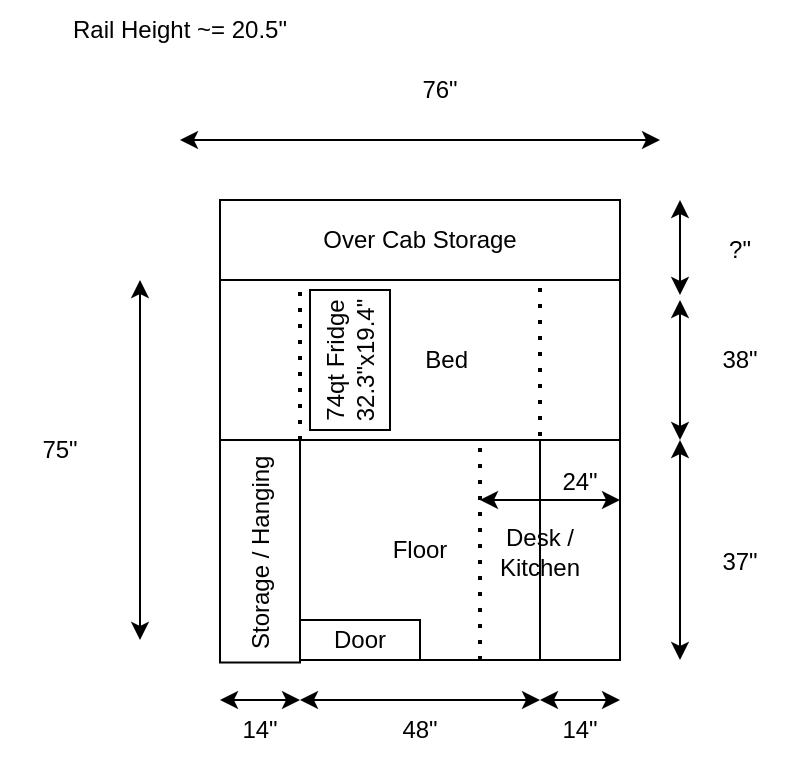 <mxfile version="24.7.17">
  <diagram name="Page-1" id="i5L14PQ4Lg5bCaqvjvrn">
    <mxGraphModel dx="819" dy="547" grid="1" gridSize="10" guides="1" tooltips="1" connect="1" arrows="1" fold="1" page="1" pageScale="1" pageWidth="850" pageHeight="1100" math="0" shadow="0">
      <root>
        <mxCell id="0" />
        <mxCell id="1" parent="0" />
        <mxCell id="RIEc3XqDvMyCX0XBeEIv-1" value="Floor" style="rounded=0;whiteSpace=wrap;html=1;" parent="1" vertex="1">
          <mxGeometry x="310" y="330" width="120" height="110" as="geometry" />
        </mxCell>
        <mxCell id="RIEc3XqDvMyCX0XBeEIv-2" value="" style="rounded=0;whiteSpace=wrap;html=1;" parent="1" vertex="1">
          <mxGeometry x="430" y="330" width="40" height="110" as="geometry" />
        </mxCell>
        <mxCell id="RIEc3XqDvMyCX0XBeEIv-3" value="Storage / Hanging" style="rounded=0;whiteSpace=wrap;html=1;rotation=-90;" parent="1" vertex="1">
          <mxGeometry x="234.38" y="365.63" width="111.25" height="40" as="geometry" />
        </mxCell>
        <mxCell id="RIEc3XqDvMyCX0XBeEIv-5" value="&amp;nbsp; &amp;nbsp; &amp;nbsp; &amp;nbsp; &amp;nbsp; &amp;nbsp; &amp;nbsp; &amp;nbsp; &amp;nbsp;Bed&amp;nbsp; &amp;nbsp; &amp;nbsp; &amp;nbsp; &amp;nbsp;" style="rounded=0;whiteSpace=wrap;html=1;" parent="1" vertex="1">
          <mxGeometry x="270" y="250" width="200" height="80" as="geometry" />
        </mxCell>
        <mxCell id="RIEc3XqDvMyCX0XBeEIv-6" value="" style="endArrow=classic;startArrow=classic;html=1;rounded=0;" parent="1" edge="1">
          <mxGeometry width="50" height="50" relative="1" as="geometry">
            <mxPoint x="500" y="260" as="sourcePoint" />
            <mxPoint x="500" y="330" as="targetPoint" />
          </mxGeometry>
        </mxCell>
        <mxCell id="RIEc3XqDvMyCX0XBeEIv-7" value="76&quot;" style="text;html=1;align=center;verticalAlign=middle;whiteSpace=wrap;rounded=0;" parent="1" vertex="1">
          <mxGeometry x="350" y="140" width="60" height="30" as="geometry" />
        </mxCell>
        <mxCell id="RIEc3XqDvMyCX0XBeEIv-8" value="38&quot;" style="text;html=1;align=center;verticalAlign=middle;whiteSpace=wrap;rounded=0;" parent="1" vertex="1">
          <mxGeometry x="500" y="275" width="60" height="30" as="geometry" />
        </mxCell>
        <mxCell id="RIEc3XqDvMyCX0XBeEIv-9" value="" style="endArrow=classic;startArrow=classic;html=1;rounded=0;" parent="1" edge="1">
          <mxGeometry width="50" height="50" relative="1" as="geometry">
            <mxPoint x="250" y="180" as="sourcePoint" />
            <mxPoint x="490" y="180" as="targetPoint" />
          </mxGeometry>
        </mxCell>
        <mxCell id="RIEc3XqDvMyCX0XBeEIv-10" value="" style="endArrow=classic;startArrow=classic;html=1;rounded=0;" parent="1" edge="1">
          <mxGeometry width="50" height="50" relative="1" as="geometry">
            <mxPoint x="310" y="460" as="sourcePoint" />
            <mxPoint x="430" y="460" as="targetPoint" />
          </mxGeometry>
        </mxCell>
        <mxCell id="RIEc3XqDvMyCX0XBeEIv-12" value="48&quot;" style="text;html=1;align=center;verticalAlign=middle;whiteSpace=wrap;rounded=0;" parent="1" vertex="1">
          <mxGeometry x="340" y="460" width="60" height="30" as="geometry" />
        </mxCell>
        <mxCell id="SUT7FqB4XopE_Ww1v_15-1" value="" style="endArrow=classic;startArrow=classic;html=1;rounded=0;" parent="1" edge="1">
          <mxGeometry width="50" height="50" relative="1" as="geometry">
            <mxPoint x="230" y="250" as="sourcePoint" />
            <mxPoint x="230" y="430" as="targetPoint" />
          </mxGeometry>
        </mxCell>
        <mxCell id="SUT7FqB4XopE_Ww1v_15-2" value="37&quot;" style="text;html=1;align=center;verticalAlign=middle;whiteSpace=wrap;rounded=0;" parent="1" vertex="1">
          <mxGeometry x="500" y="375.63" width="60" height="30" as="geometry" />
        </mxCell>
        <mxCell id="SUT7FqB4XopE_Ww1v_15-5" value="" style="endArrow=classic;startArrow=classic;html=1;rounded=0;" parent="1" edge="1">
          <mxGeometry width="50" height="50" relative="1" as="geometry">
            <mxPoint x="500" y="330" as="sourcePoint" />
            <mxPoint x="500" y="440" as="targetPoint" />
          </mxGeometry>
        </mxCell>
        <mxCell id="SUT7FqB4XopE_Ww1v_15-7" value="75&quot;" style="text;html=1;align=center;verticalAlign=middle;whiteSpace=wrap;rounded=0;" parent="1" vertex="1">
          <mxGeometry x="160" y="320" width="60" height="30" as="geometry" />
        </mxCell>
        <mxCell id="SUT7FqB4XopE_Ww1v_15-8" value="Over Cab Storage" style="rounded=0;whiteSpace=wrap;html=1;" parent="1" vertex="1">
          <mxGeometry x="270" y="210" width="200" height="40" as="geometry" />
        </mxCell>
        <mxCell id="SUT7FqB4XopE_Ww1v_15-10" value="" style="endArrow=classic;startArrow=classic;html=1;rounded=0;" parent="1" edge="1">
          <mxGeometry width="50" height="50" relative="1" as="geometry">
            <mxPoint x="500" y="210" as="sourcePoint" />
            <mxPoint x="500" y="257.5" as="targetPoint" />
          </mxGeometry>
        </mxCell>
        <mxCell id="SUT7FqB4XopE_Ww1v_15-11" value="?&quot;" style="text;html=1;align=center;verticalAlign=middle;whiteSpace=wrap;rounded=0;" parent="1" vertex="1">
          <mxGeometry x="500" y="220" width="60" height="30" as="geometry" />
        </mxCell>
        <mxCell id="SUT7FqB4XopE_Ww1v_15-12" value="" style="endArrow=none;dashed=1;html=1;dashPattern=1 3;strokeWidth=2;rounded=0;entryX=0.2;entryY=0.023;entryDx=0;entryDy=0;exitX=0;exitY=0;exitDx=0;exitDy=0;entryPerimeter=0;" parent="1" source="RIEc3XqDvMyCX0XBeEIv-1" target="RIEc3XqDvMyCX0XBeEIv-5" edge="1">
          <mxGeometry width="50" height="50" relative="1" as="geometry">
            <mxPoint x="420" y="420" as="sourcePoint" />
            <mxPoint x="470" y="370" as="targetPoint" />
          </mxGeometry>
        </mxCell>
        <mxCell id="SUT7FqB4XopE_Ww1v_15-13" value="" style="endArrow=none;dashed=1;html=1;dashPattern=1 3;strokeWidth=2;rounded=0;entryX=0.2;entryY=0.023;entryDx=0;entryDy=0;exitX=0;exitY=0;exitDx=0;exitDy=0;entryPerimeter=0;" parent="1" edge="1">
          <mxGeometry width="50" height="50" relative="1" as="geometry">
            <mxPoint x="430" y="328" as="sourcePoint" />
            <mxPoint x="430" y="250" as="targetPoint" />
          </mxGeometry>
        </mxCell>
        <mxCell id="SUT7FqB4XopE_Ww1v_15-15" value="" style="endArrow=classic;startArrow=classic;html=1;rounded=0;" parent="1" edge="1">
          <mxGeometry width="50" height="50" relative="1" as="geometry">
            <mxPoint x="430" y="460" as="sourcePoint" />
            <mxPoint x="470" y="460" as="targetPoint" />
          </mxGeometry>
        </mxCell>
        <mxCell id="SUT7FqB4XopE_Ww1v_15-16" value="" style="endArrow=classic;startArrow=classic;html=1;rounded=0;" parent="1" edge="1">
          <mxGeometry width="50" height="50" relative="1" as="geometry">
            <mxPoint x="270" y="460" as="sourcePoint" />
            <mxPoint x="310" y="460" as="targetPoint" />
          </mxGeometry>
        </mxCell>
        <mxCell id="SUT7FqB4XopE_Ww1v_15-17" value="14&quot;" style="text;html=1;align=center;verticalAlign=middle;whiteSpace=wrap;rounded=0;" parent="1" vertex="1">
          <mxGeometry x="420" y="460" width="60" height="30" as="geometry" />
        </mxCell>
        <mxCell id="SUT7FqB4XopE_Ww1v_15-18" value="14&quot;" style="text;html=1;align=center;verticalAlign=middle;whiteSpace=wrap;rounded=0;" parent="1" vertex="1">
          <mxGeometry x="260" y="460" width="60" height="30" as="geometry" />
        </mxCell>
        <mxCell id="SUT7FqB4XopE_Ww1v_15-19" value="Rail Height ~= 20.5&quot;" style="text;html=1;align=center;verticalAlign=middle;whiteSpace=wrap;rounded=0;" parent="1" vertex="1">
          <mxGeometry x="190" y="110" width="120" height="30" as="geometry" />
        </mxCell>
        <mxCell id="ZMcXw_6j3Ka1MK1Sw5cF-1" value="74qt Fridge&lt;div&gt;32.3&quot;x19.4&quot;&lt;/div&gt;" style="rounded=0;whiteSpace=wrap;html=1;rotation=-90;" vertex="1" parent="1">
          <mxGeometry x="300" y="270" width="70" height="40" as="geometry" />
        </mxCell>
        <mxCell id="ZMcXw_6j3Ka1MK1Sw5cF-2" value="Door" style="rounded=0;whiteSpace=wrap;html=1;" vertex="1" parent="1">
          <mxGeometry x="310" y="420" width="60" height="20" as="geometry" />
        </mxCell>
        <mxCell id="ZMcXw_6j3Ka1MK1Sw5cF-3" value="" style="endArrow=none;dashed=1;html=1;dashPattern=1 3;strokeWidth=2;rounded=0;exitX=0.75;exitY=1;exitDx=0;exitDy=0;entryX=0.75;entryY=0;entryDx=0;entryDy=0;" edge="1" parent="1" source="RIEc3XqDvMyCX0XBeEIv-1" target="RIEc3XqDvMyCX0XBeEIv-1">
          <mxGeometry width="50" height="50" relative="1" as="geometry">
            <mxPoint x="260" y="310" as="sourcePoint" />
            <mxPoint x="310" y="260" as="targetPoint" />
          </mxGeometry>
        </mxCell>
        <mxCell id="ZMcXw_6j3Ka1MK1Sw5cF-4" value="Desk / Kitchen" style="text;html=1;align=center;verticalAlign=middle;whiteSpace=wrap;rounded=0;" vertex="1" parent="1">
          <mxGeometry x="400" y="370.63" width="60" height="30" as="geometry" />
        </mxCell>
        <mxCell id="ZMcXw_6j3Ka1MK1Sw5cF-5" value="" style="endArrow=classic;startArrow=classic;html=1;rounded=0;" edge="1" parent="1">
          <mxGeometry width="50" height="50" relative="1" as="geometry">
            <mxPoint x="400" y="360" as="sourcePoint" />
            <mxPoint x="470" y="360" as="targetPoint" />
          </mxGeometry>
        </mxCell>
        <mxCell id="ZMcXw_6j3Ka1MK1Sw5cF-6" value="24&quot;" style="text;html=1;align=center;verticalAlign=middle;whiteSpace=wrap;rounded=0;" vertex="1" parent="1">
          <mxGeometry x="420" y="335.63" width="60" height="30" as="geometry" />
        </mxCell>
      </root>
    </mxGraphModel>
  </diagram>
</mxfile>
